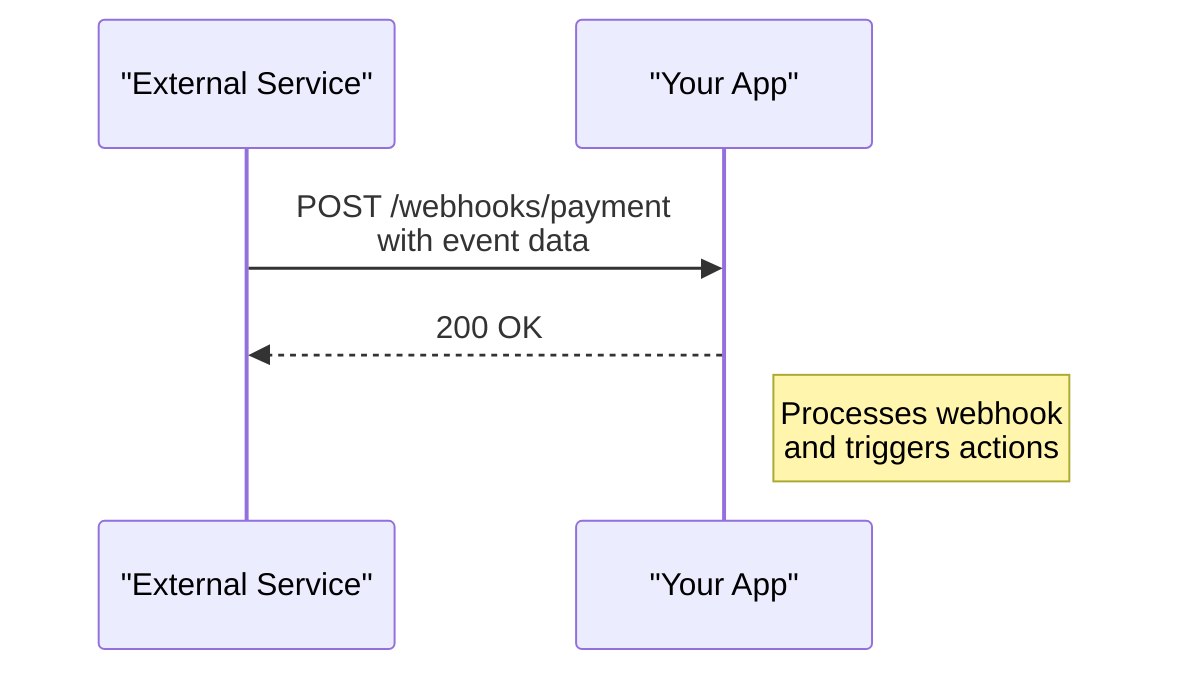 sequenceDiagram
  participant Service as "External Service"
  participant YourApp as "Your App"
  Service->>YourApp: POST /webhooks/payment<br/>with event data
  YourApp-->>Service: 200 OK
  Note right of YourApp: Processes webhook<br/>and triggers actions